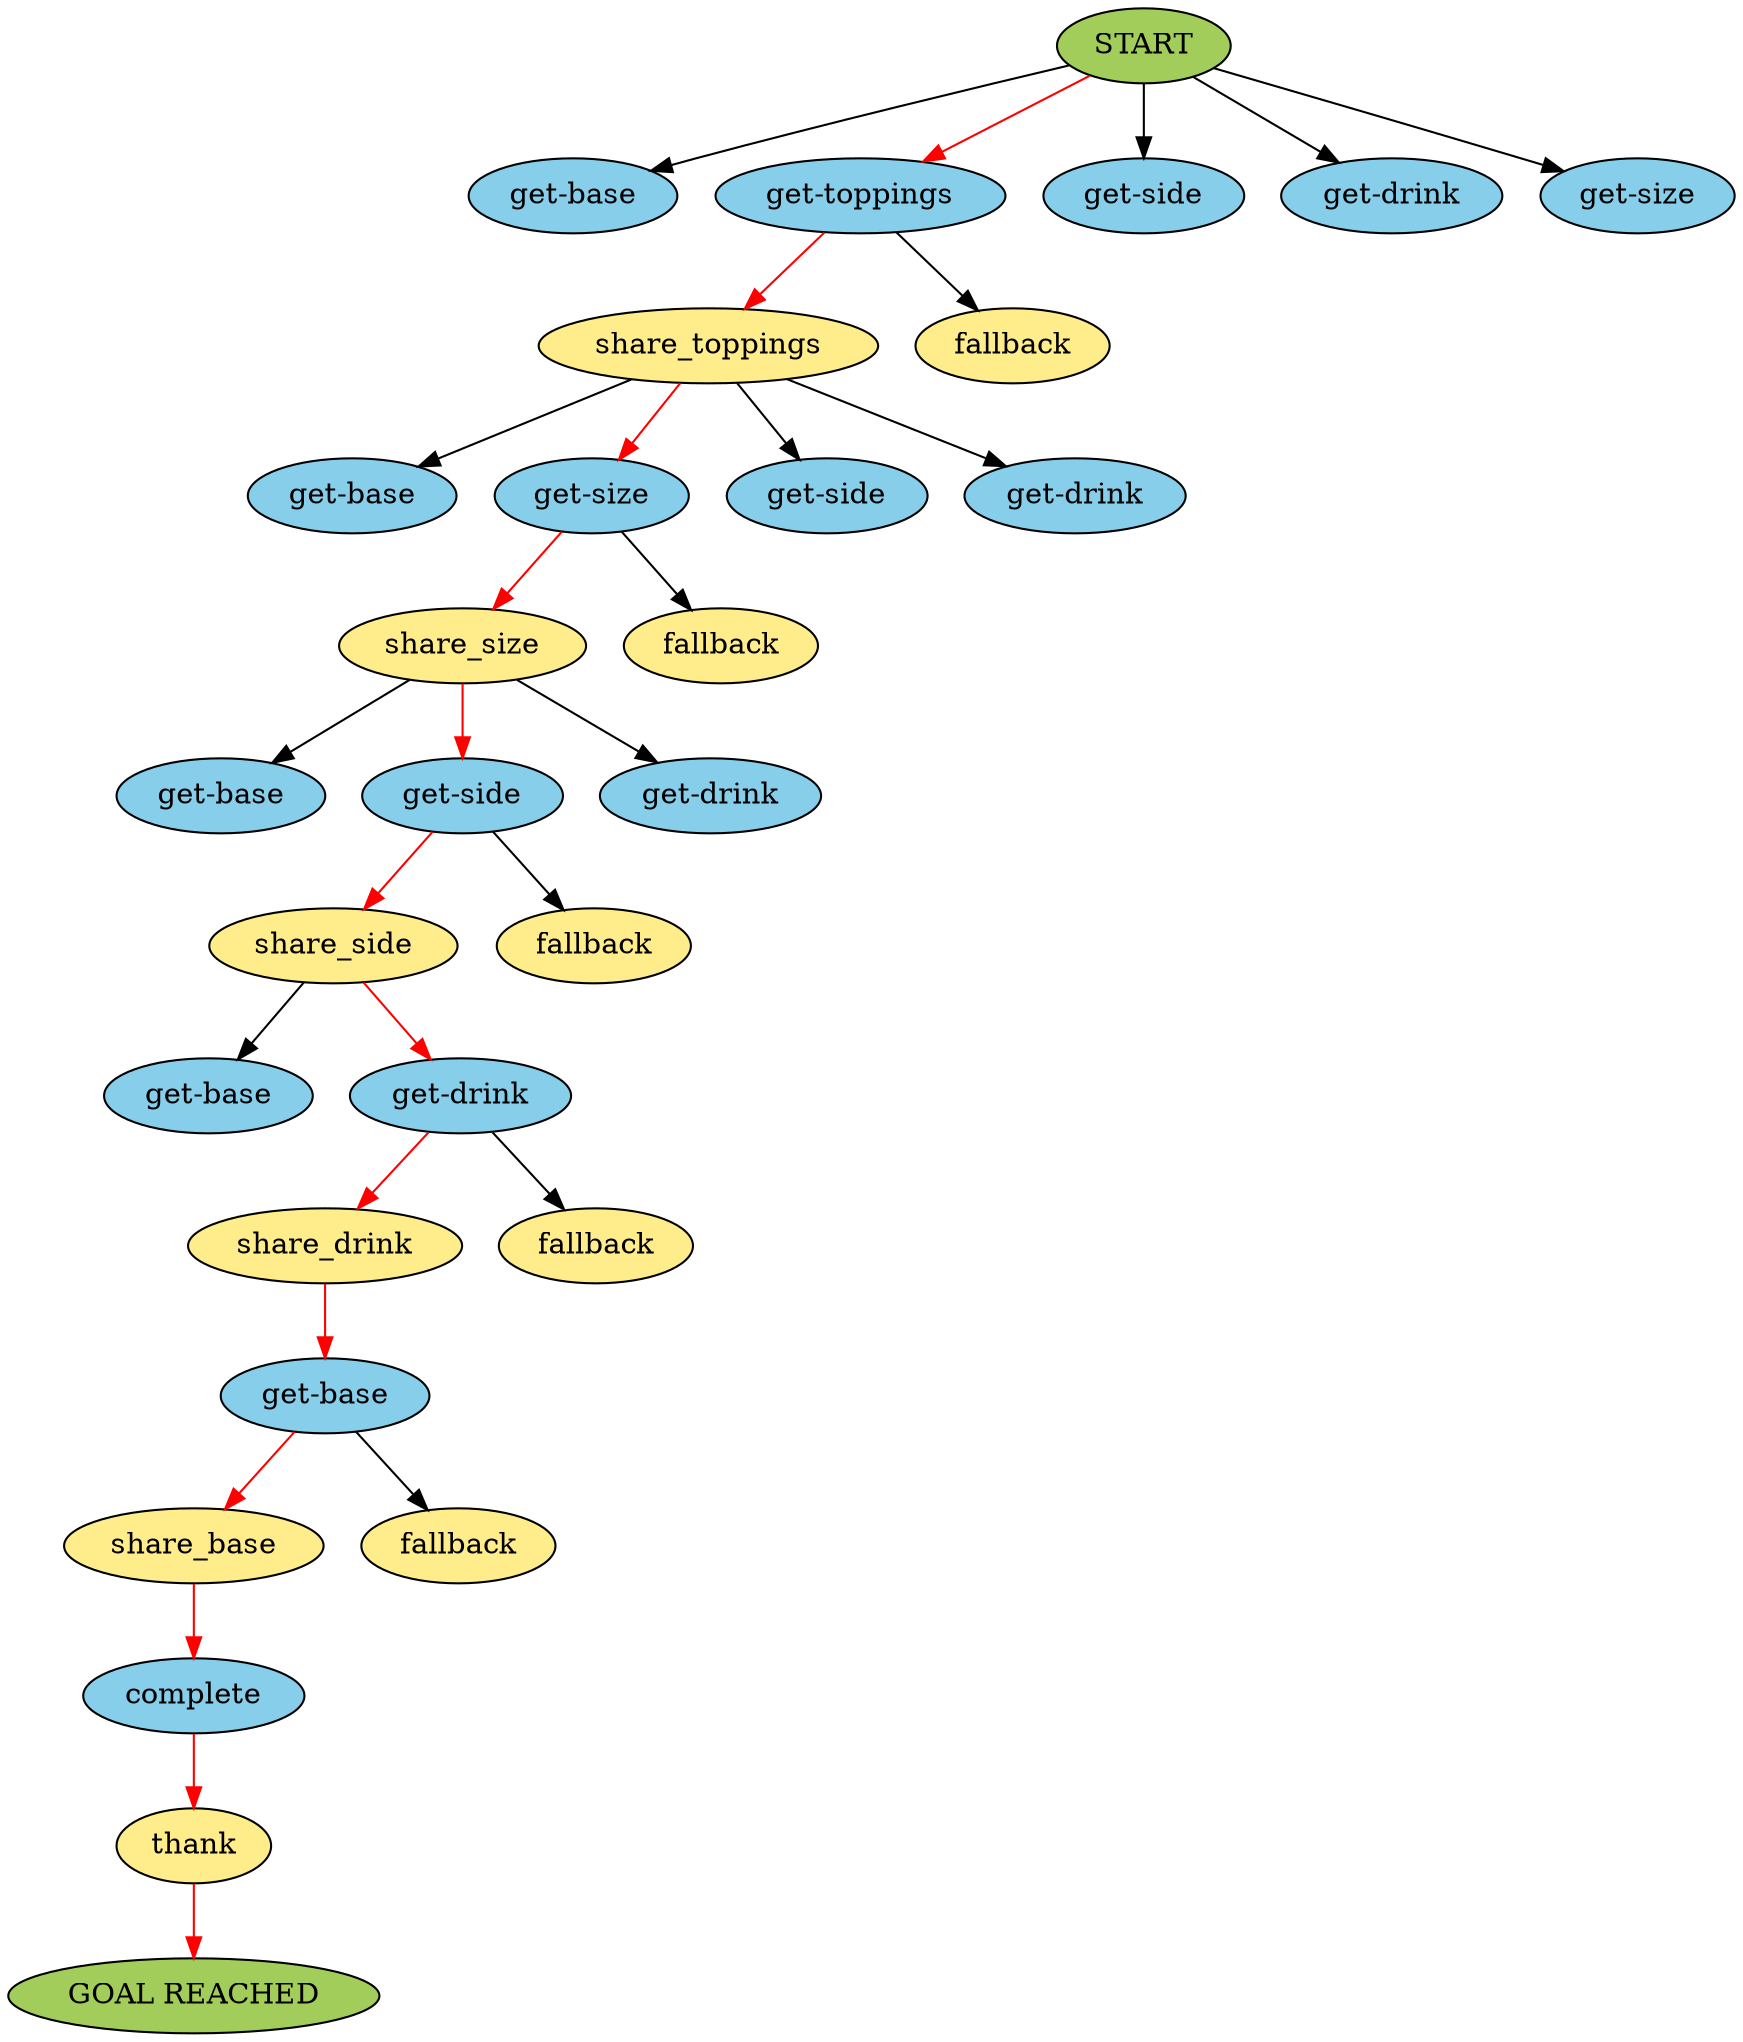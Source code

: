digraph {
	0 [label=START fillcolor=darkolivegreen3 style=filled]
	1 [label="get-base" fillcolor=skyblue style=filled]
	0 -> 1 [color=black]
	2 [label="get-toppings" fillcolor=skyblue style=filled]
	0 -> 2 [color=red]
	3 [label="get-side" fillcolor=skyblue style=filled]
	0 -> 3 [color=black]
	4 [label="get-drink" fillcolor=skyblue style=filled]
	0 -> 4 [color=black]
	5 [label="get-size" fillcolor=skyblue style=filled]
	0 -> 5 [color=black]
	6 [label=share_toppings fillcolor=lightgoldenrod1 style=filled]
	2 -> 6 [color=red]
	7 [label=fallback fillcolor=lightgoldenrod1 style=filled]
	2 -> 7 [color=black]
	8 [label="get-base" fillcolor=skyblue style=filled]
	6 -> 8 [color=black]
	9 [label="get-size" fillcolor=skyblue style=filled]
	6 -> 9 [color=red]
	10 [label="get-side" fillcolor=skyblue style=filled]
	6 -> 10 [color=black]
	11 [label="get-drink" fillcolor=skyblue style=filled]
	6 -> 11 [color=black]
	12 [label=share_size fillcolor=lightgoldenrod1 style=filled]
	9 -> 12 [color=red]
	13 [label=fallback fillcolor=lightgoldenrod1 style=filled]
	9 -> 13 [color=black]
	14 [label="get-base" fillcolor=skyblue style=filled]
	12 -> 14 [color=black]
	15 [label="get-side" fillcolor=skyblue style=filled]
	12 -> 15 [color=red]
	16 [label="get-drink" fillcolor=skyblue style=filled]
	12 -> 16 [color=black]
	17 [label=share_side fillcolor=lightgoldenrod1 style=filled]
	15 -> 17 [color=red]
	18 [label=fallback fillcolor=lightgoldenrod1 style=filled]
	15 -> 18 [color=black]
	19 [label="get-base" fillcolor=skyblue style=filled]
	17 -> 19 [color=black]
	20 [label="get-drink" fillcolor=skyblue style=filled]
	17 -> 20 [color=red]
	21 [label=share_drink fillcolor=lightgoldenrod1 style=filled]
	20 -> 21 [color=red]
	22 [label=fallback fillcolor=lightgoldenrod1 style=filled]
	20 -> 22 [color=black]
	23 [label="get-base" fillcolor=skyblue style=filled]
	21 -> 23 [color=red]
	24 [label=share_base fillcolor=lightgoldenrod1 style=filled]
	23 -> 24 [color=red]
	25 [label=fallback fillcolor=lightgoldenrod1 style=filled]
	23 -> 25 [color=black]
	26 [label=complete fillcolor=skyblue style=filled]
	24 -> 26 [color=red]
	27 [label=thank fillcolor=lightgoldenrod1 style=filled]
	26 -> 27 [color=red]
	28 [label="GOAL REACHED" fillcolor=darkolivegreen3 style=filled]
	27 -> 28 [color=red]
}
